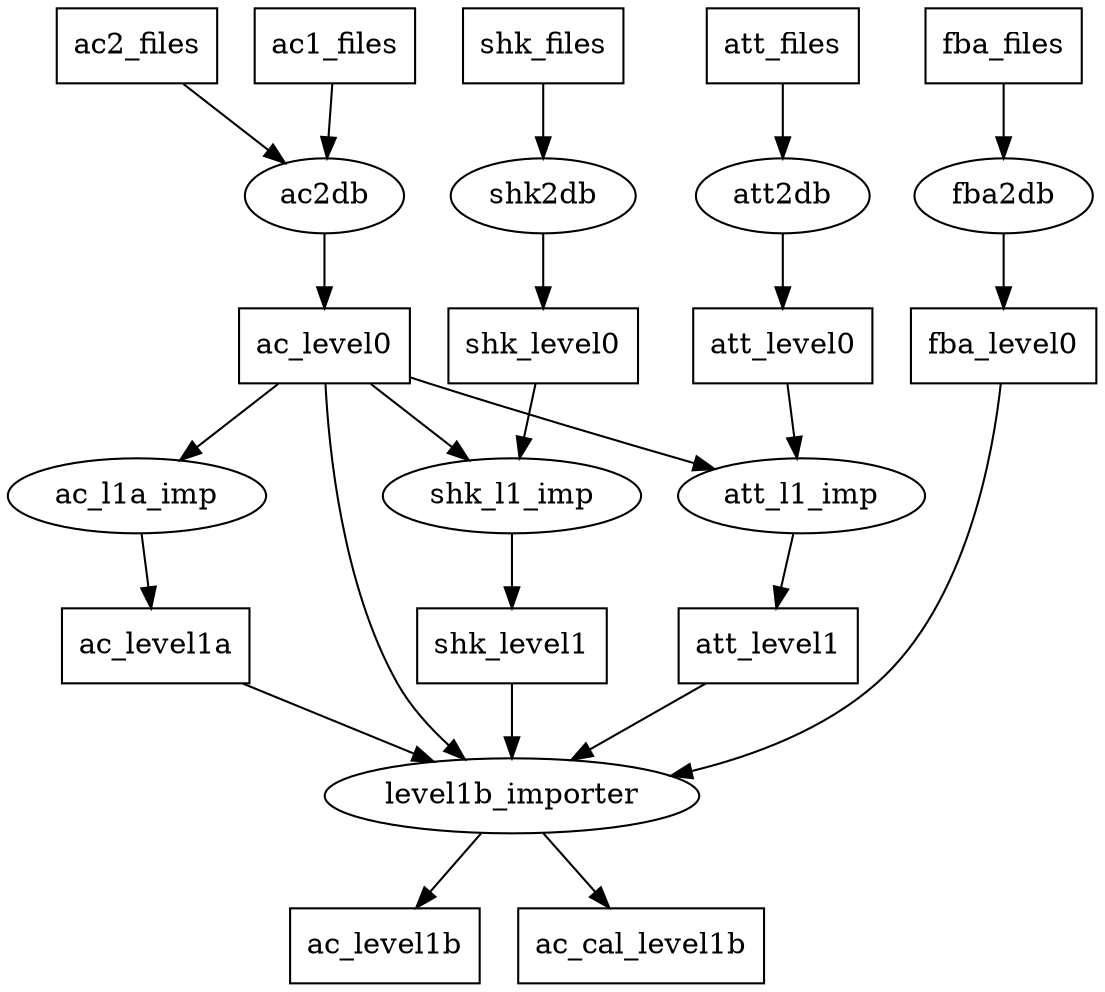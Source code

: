 digraph g {
	// file importers
        node [ shape = box];
        ac1_files; ac2_files;shk_files; att_files; fba_files; shk_level0; ac_level0; att_level0; fba_level0; shk_level1; ac_level1a; att_level1; ac_level1b; ac_cal_level1b;
	node [shape = oval];
	ac1_files -> ac2db;
	ac2_files -> ac2db;
	ac2db -> ac_level0;
        shk_files -> shk2db;
        shk2db -> shk_level0;
        att_files -> att2db;
        att2db -> att_level0;
        fba_files -> fba2db;
        fba2db -> fba_level0;
	ac_level0 -> ac_l1a_imp;
	ac_l1a_imp -> ac_level1a;
	ac_level0 -> att_l1_imp;
	att_level0 -> att_l1_imp;
	att_l1_imp -> att_level1;
 	ac_level0 ->shk_l1_imp;
	shk_level0 -> shk_l1_imp;
	shk_l1_imp -> shk_level1;
	ac_level0 -> level1b_importer;
	ac_level1a -> level1b_importer;
       	att_level1 -> level1b_importer;
	shk_level1 -> level1b_importer;
	fba_level0 -> level1b_importer;
	level1b_importer ->ac_level1b;
	level1b_importer ->ac_cal_level1b;  

        { rank = same; ac1_files; ac2_files; shk_files; fba_files; }
        { rank = same; ac_level0; shk_level0; fba_level0; att_level0;}

}
